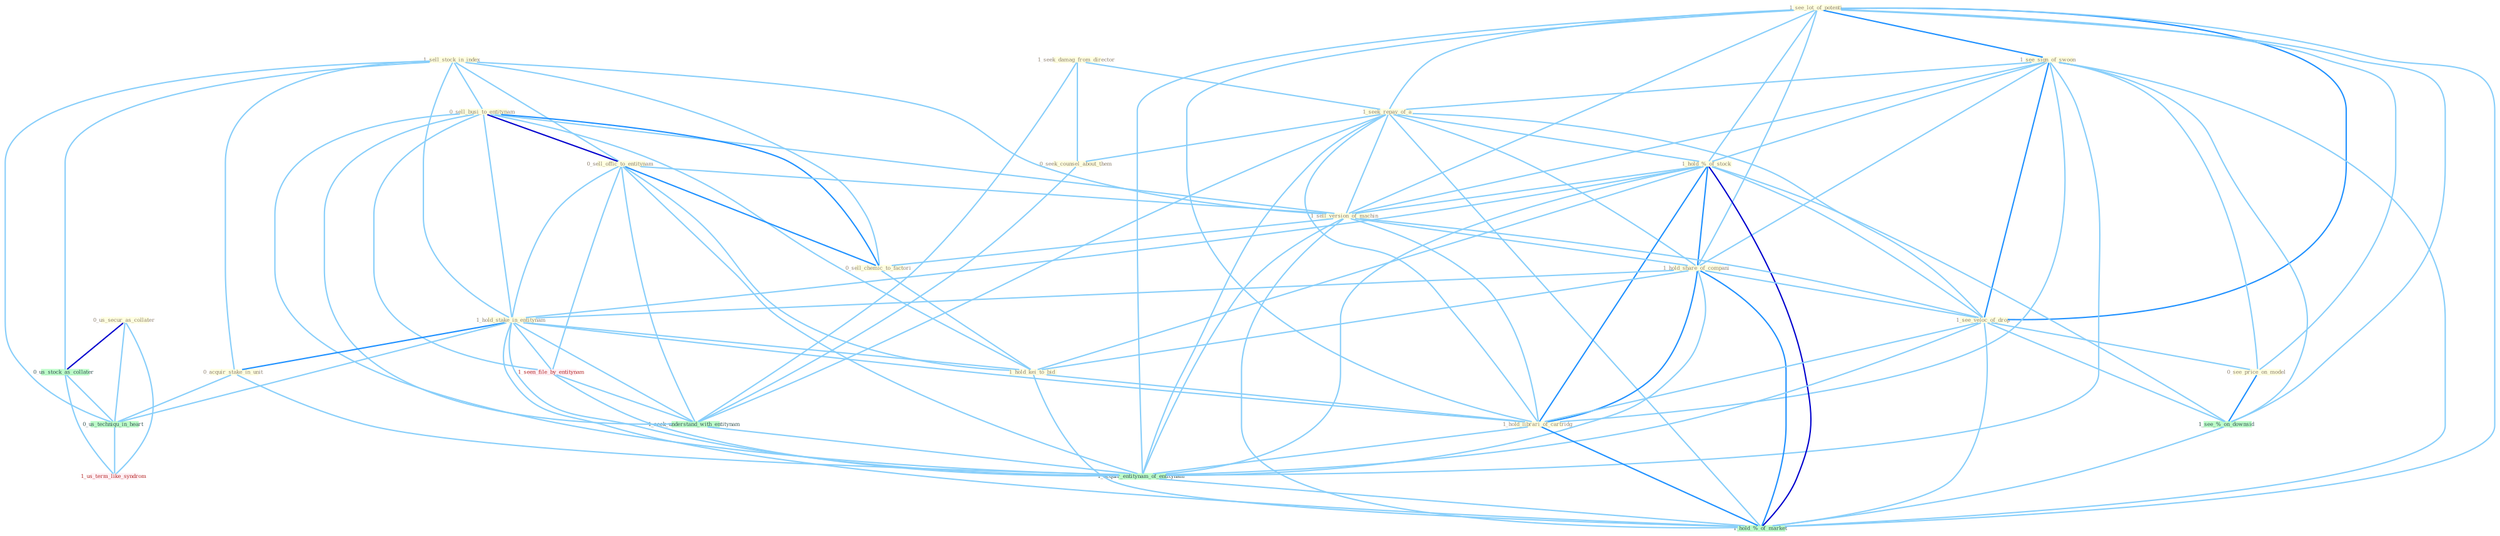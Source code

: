 Graph G{ 
    node
    [shape=polygon,style=filled,width=.5,height=.06,color="#BDFCC9",fixedsize=true,fontsize=4,
    fontcolor="#2f4f4f"];
    {node
    [color="#ffffe0", fontcolor="#8b7d6b"] "0_us_secur_as_collater " "1_see_lot_of_potenti " "1_seek_damag_from_director " "1_sell_stock_in_index " "1_see_sign_of_swoon " "1_seek_repay_of_a " "1_hold_%_of_stock " "0_sell_busi_to_entitynam " "0_sell_offic_to_entitynam " "1_sell_version_of_machin " "0_sell_chemic_to_factori " "1_hold_share_of_compani " "1_hold_stake_in_entitynam " "0_seek_counsel_about_them " "0_acquir_stake_in_unit " "1_hold_kei_to_bid " "1_see_veloc_of_drop " "0_see_price_on_model " "1_hold_librari_of_cartridg "}
{node [color="#fff0f5", fontcolor="#b22222"] "1_seen_file_by_entitynam " "1_us_term_like_syndrom "}
edge [color="#B0E2FF"];

	"0_us_secur_as_collater " -- "0_us_stock_as_collater " [w="3", color="#0000cd" , len=0.6];
	"0_us_secur_as_collater " -- "0_us_techniqu_in_heart " [w="1", color="#87cefa" ];
	"0_us_secur_as_collater " -- "1_us_term_like_syndrom " [w="1", color="#87cefa" ];
	"1_see_lot_of_potenti " -- "1_see_sign_of_swoon " [w="2", color="#1e90ff" , len=0.8];
	"1_see_lot_of_potenti " -- "1_seek_repay_of_a " [w="1", color="#87cefa" ];
	"1_see_lot_of_potenti " -- "1_hold_%_of_stock " [w="1", color="#87cefa" ];
	"1_see_lot_of_potenti " -- "1_sell_version_of_machin " [w="1", color="#87cefa" ];
	"1_see_lot_of_potenti " -- "1_hold_share_of_compani " [w="1", color="#87cefa" ];
	"1_see_lot_of_potenti " -- "1_see_veloc_of_drop " [w="2", color="#1e90ff" , len=0.8];
	"1_see_lot_of_potenti " -- "0_see_price_on_model " [w="1", color="#87cefa" ];
	"1_see_lot_of_potenti " -- "1_hold_librari_of_cartridg " [w="1", color="#87cefa" ];
	"1_see_lot_of_potenti " -- "1_acquir_entitynam_of_entitynam " [w="1", color="#87cefa" ];
	"1_see_lot_of_potenti " -- "1_see_%_on_downsid " [w="1", color="#87cefa" ];
	"1_see_lot_of_potenti " -- "1_hold_%_of_market " [w="1", color="#87cefa" ];
	"1_seek_damag_from_director " -- "1_seek_repay_of_a " [w="1", color="#87cefa" ];
	"1_seek_damag_from_director " -- "0_seek_counsel_about_them " [w="1", color="#87cefa" ];
	"1_seek_damag_from_director " -- "1_seek_understand_with_entitynam " [w="1", color="#87cefa" ];
	"1_sell_stock_in_index " -- "0_sell_busi_to_entitynam " [w="1", color="#87cefa" ];
	"1_sell_stock_in_index " -- "0_sell_offic_to_entitynam " [w="1", color="#87cefa" ];
	"1_sell_stock_in_index " -- "1_sell_version_of_machin " [w="1", color="#87cefa" ];
	"1_sell_stock_in_index " -- "0_sell_chemic_to_factori " [w="1", color="#87cefa" ];
	"1_sell_stock_in_index " -- "1_hold_stake_in_entitynam " [w="1", color="#87cefa" ];
	"1_sell_stock_in_index " -- "0_acquir_stake_in_unit " [w="1", color="#87cefa" ];
	"1_sell_stock_in_index " -- "0_us_stock_as_collater " [w="1", color="#87cefa" ];
	"1_sell_stock_in_index " -- "0_us_techniqu_in_heart " [w="1", color="#87cefa" ];
	"1_see_sign_of_swoon " -- "1_seek_repay_of_a " [w="1", color="#87cefa" ];
	"1_see_sign_of_swoon " -- "1_hold_%_of_stock " [w="1", color="#87cefa" ];
	"1_see_sign_of_swoon " -- "1_sell_version_of_machin " [w="1", color="#87cefa" ];
	"1_see_sign_of_swoon " -- "1_hold_share_of_compani " [w="1", color="#87cefa" ];
	"1_see_sign_of_swoon " -- "1_see_veloc_of_drop " [w="2", color="#1e90ff" , len=0.8];
	"1_see_sign_of_swoon " -- "0_see_price_on_model " [w="1", color="#87cefa" ];
	"1_see_sign_of_swoon " -- "1_hold_librari_of_cartridg " [w="1", color="#87cefa" ];
	"1_see_sign_of_swoon " -- "1_acquir_entitynam_of_entitynam " [w="1", color="#87cefa" ];
	"1_see_sign_of_swoon " -- "1_see_%_on_downsid " [w="1", color="#87cefa" ];
	"1_see_sign_of_swoon " -- "1_hold_%_of_market " [w="1", color="#87cefa" ];
	"1_seek_repay_of_a " -- "1_hold_%_of_stock " [w="1", color="#87cefa" ];
	"1_seek_repay_of_a " -- "1_sell_version_of_machin " [w="1", color="#87cefa" ];
	"1_seek_repay_of_a " -- "1_hold_share_of_compani " [w="1", color="#87cefa" ];
	"1_seek_repay_of_a " -- "0_seek_counsel_about_them " [w="1", color="#87cefa" ];
	"1_seek_repay_of_a " -- "1_see_veloc_of_drop " [w="1", color="#87cefa" ];
	"1_seek_repay_of_a " -- "1_hold_librari_of_cartridg " [w="1", color="#87cefa" ];
	"1_seek_repay_of_a " -- "1_seek_understand_with_entitynam " [w="1", color="#87cefa" ];
	"1_seek_repay_of_a " -- "1_acquir_entitynam_of_entitynam " [w="1", color="#87cefa" ];
	"1_seek_repay_of_a " -- "1_hold_%_of_market " [w="1", color="#87cefa" ];
	"1_hold_%_of_stock " -- "1_sell_version_of_machin " [w="1", color="#87cefa" ];
	"1_hold_%_of_stock " -- "1_hold_share_of_compani " [w="2", color="#1e90ff" , len=0.8];
	"1_hold_%_of_stock " -- "1_hold_stake_in_entitynam " [w="1", color="#87cefa" ];
	"1_hold_%_of_stock " -- "1_hold_kei_to_bid " [w="1", color="#87cefa" ];
	"1_hold_%_of_stock " -- "1_see_veloc_of_drop " [w="1", color="#87cefa" ];
	"1_hold_%_of_stock " -- "1_hold_librari_of_cartridg " [w="2", color="#1e90ff" , len=0.8];
	"1_hold_%_of_stock " -- "1_acquir_entitynam_of_entitynam " [w="1", color="#87cefa" ];
	"1_hold_%_of_stock " -- "1_see_%_on_downsid " [w="1", color="#87cefa" ];
	"1_hold_%_of_stock " -- "1_hold_%_of_market " [w="3", color="#0000cd" , len=0.6];
	"0_sell_busi_to_entitynam " -- "0_sell_offic_to_entitynam " [w="3", color="#0000cd" , len=0.6];
	"0_sell_busi_to_entitynam " -- "1_sell_version_of_machin " [w="1", color="#87cefa" ];
	"0_sell_busi_to_entitynam " -- "0_sell_chemic_to_factori " [w="2", color="#1e90ff" , len=0.8];
	"0_sell_busi_to_entitynam " -- "1_hold_stake_in_entitynam " [w="1", color="#87cefa" ];
	"0_sell_busi_to_entitynam " -- "1_hold_kei_to_bid " [w="1", color="#87cefa" ];
	"0_sell_busi_to_entitynam " -- "1_seen_file_by_entitynam " [w="1", color="#87cefa" ];
	"0_sell_busi_to_entitynam " -- "1_seek_understand_with_entitynam " [w="1", color="#87cefa" ];
	"0_sell_busi_to_entitynam " -- "1_acquir_entitynam_of_entitynam " [w="1", color="#87cefa" ];
	"0_sell_offic_to_entitynam " -- "1_sell_version_of_machin " [w="1", color="#87cefa" ];
	"0_sell_offic_to_entitynam " -- "0_sell_chemic_to_factori " [w="2", color="#1e90ff" , len=0.8];
	"0_sell_offic_to_entitynam " -- "1_hold_stake_in_entitynam " [w="1", color="#87cefa" ];
	"0_sell_offic_to_entitynam " -- "1_hold_kei_to_bid " [w="1", color="#87cefa" ];
	"0_sell_offic_to_entitynam " -- "1_seen_file_by_entitynam " [w="1", color="#87cefa" ];
	"0_sell_offic_to_entitynam " -- "1_seek_understand_with_entitynam " [w="1", color="#87cefa" ];
	"0_sell_offic_to_entitynam " -- "1_acquir_entitynam_of_entitynam " [w="1", color="#87cefa" ];
	"1_sell_version_of_machin " -- "0_sell_chemic_to_factori " [w="1", color="#87cefa" ];
	"1_sell_version_of_machin " -- "1_hold_share_of_compani " [w="1", color="#87cefa" ];
	"1_sell_version_of_machin " -- "1_see_veloc_of_drop " [w="1", color="#87cefa" ];
	"1_sell_version_of_machin " -- "1_hold_librari_of_cartridg " [w="1", color="#87cefa" ];
	"1_sell_version_of_machin " -- "1_acquir_entitynam_of_entitynam " [w="1", color="#87cefa" ];
	"1_sell_version_of_machin " -- "1_hold_%_of_market " [w="1", color="#87cefa" ];
	"0_sell_chemic_to_factori " -- "1_hold_kei_to_bid " [w="1", color="#87cefa" ];
	"1_hold_share_of_compani " -- "1_hold_stake_in_entitynam " [w="1", color="#87cefa" ];
	"1_hold_share_of_compani " -- "1_hold_kei_to_bid " [w="1", color="#87cefa" ];
	"1_hold_share_of_compani " -- "1_see_veloc_of_drop " [w="1", color="#87cefa" ];
	"1_hold_share_of_compani " -- "1_hold_librari_of_cartridg " [w="2", color="#1e90ff" , len=0.8];
	"1_hold_share_of_compani " -- "1_acquir_entitynam_of_entitynam " [w="1", color="#87cefa" ];
	"1_hold_share_of_compani " -- "1_hold_%_of_market " [w="2", color="#1e90ff" , len=0.8];
	"1_hold_stake_in_entitynam " -- "0_acquir_stake_in_unit " [w="2", color="#1e90ff" , len=0.8];
	"1_hold_stake_in_entitynam " -- "1_hold_kei_to_bid " [w="1", color="#87cefa" ];
	"1_hold_stake_in_entitynam " -- "1_hold_librari_of_cartridg " [w="1", color="#87cefa" ];
	"1_hold_stake_in_entitynam " -- "1_seen_file_by_entitynam " [w="1", color="#87cefa" ];
	"1_hold_stake_in_entitynam " -- "1_seek_understand_with_entitynam " [w="1", color="#87cefa" ];
	"1_hold_stake_in_entitynam " -- "1_acquir_entitynam_of_entitynam " [w="1", color="#87cefa" ];
	"1_hold_stake_in_entitynam " -- "0_us_techniqu_in_heart " [w="1", color="#87cefa" ];
	"1_hold_stake_in_entitynam " -- "1_hold_%_of_market " [w="1", color="#87cefa" ];
	"0_seek_counsel_about_them " -- "1_seek_understand_with_entitynam " [w="1", color="#87cefa" ];
	"0_acquir_stake_in_unit " -- "1_acquir_entitynam_of_entitynam " [w="1", color="#87cefa" ];
	"0_acquir_stake_in_unit " -- "0_us_techniqu_in_heart " [w="1", color="#87cefa" ];
	"1_hold_kei_to_bid " -- "1_hold_librari_of_cartridg " [w="1", color="#87cefa" ];
	"1_hold_kei_to_bid " -- "1_hold_%_of_market " [w="1", color="#87cefa" ];
	"1_see_veloc_of_drop " -- "0_see_price_on_model " [w="1", color="#87cefa" ];
	"1_see_veloc_of_drop " -- "1_hold_librari_of_cartridg " [w="1", color="#87cefa" ];
	"1_see_veloc_of_drop " -- "1_acquir_entitynam_of_entitynam " [w="1", color="#87cefa" ];
	"1_see_veloc_of_drop " -- "1_see_%_on_downsid " [w="1", color="#87cefa" ];
	"1_see_veloc_of_drop " -- "1_hold_%_of_market " [w="1", color="#87cefa" ];
	"0_see_price_on_model " -- "1_see_%_on_downsid " [w="2", color="#1e90ff" , len=0.8];
	"1_hold_librari_of_cartridg " -- "1_acquir_entitynam_of_entitynam " [w="1", color="#87cefa" ];
	"1_hold_librari_of_cartridg " -- "1_hold_%_of_market " [w="2", color="#1e90ff" , len=0.8];
	"1_seen_file_by_entitynam " -- "1_seek_understand_with_entitynam " [w="1", color="#87cefa" ];
	"1_seen_file_by_entitynam " -- "1_acquir_entitynam_of_entitynam " [w="1", color="#87cefa" ];
	"0_us_stock_as_collater " -- "0_us_techniqu_in_heart " [w="1", color="#87cefa" ];
	"0_us_stock_as_collater " -- "1_us_term_like_syndrom " [w="1", color="#87cefa" ];
	"1_seek_understand_with_entitynam " -- "1_acquir_entitynam_of_entitynam " [w="1", color="#87cefa" ];
	"1_acquir_entitynam_of_entitynam " -- "1_hold_%_of_market " [w="1", color="#87cefa" ];
	"0_us_techniqu_in_heart " -- "1_us_term_like_syndrom " [w="1", color="#87cefa" ];
	"1_see_%_on_downsid " -- "1_hold_%_of_market " [w="1", color="#87cefa" ];
}